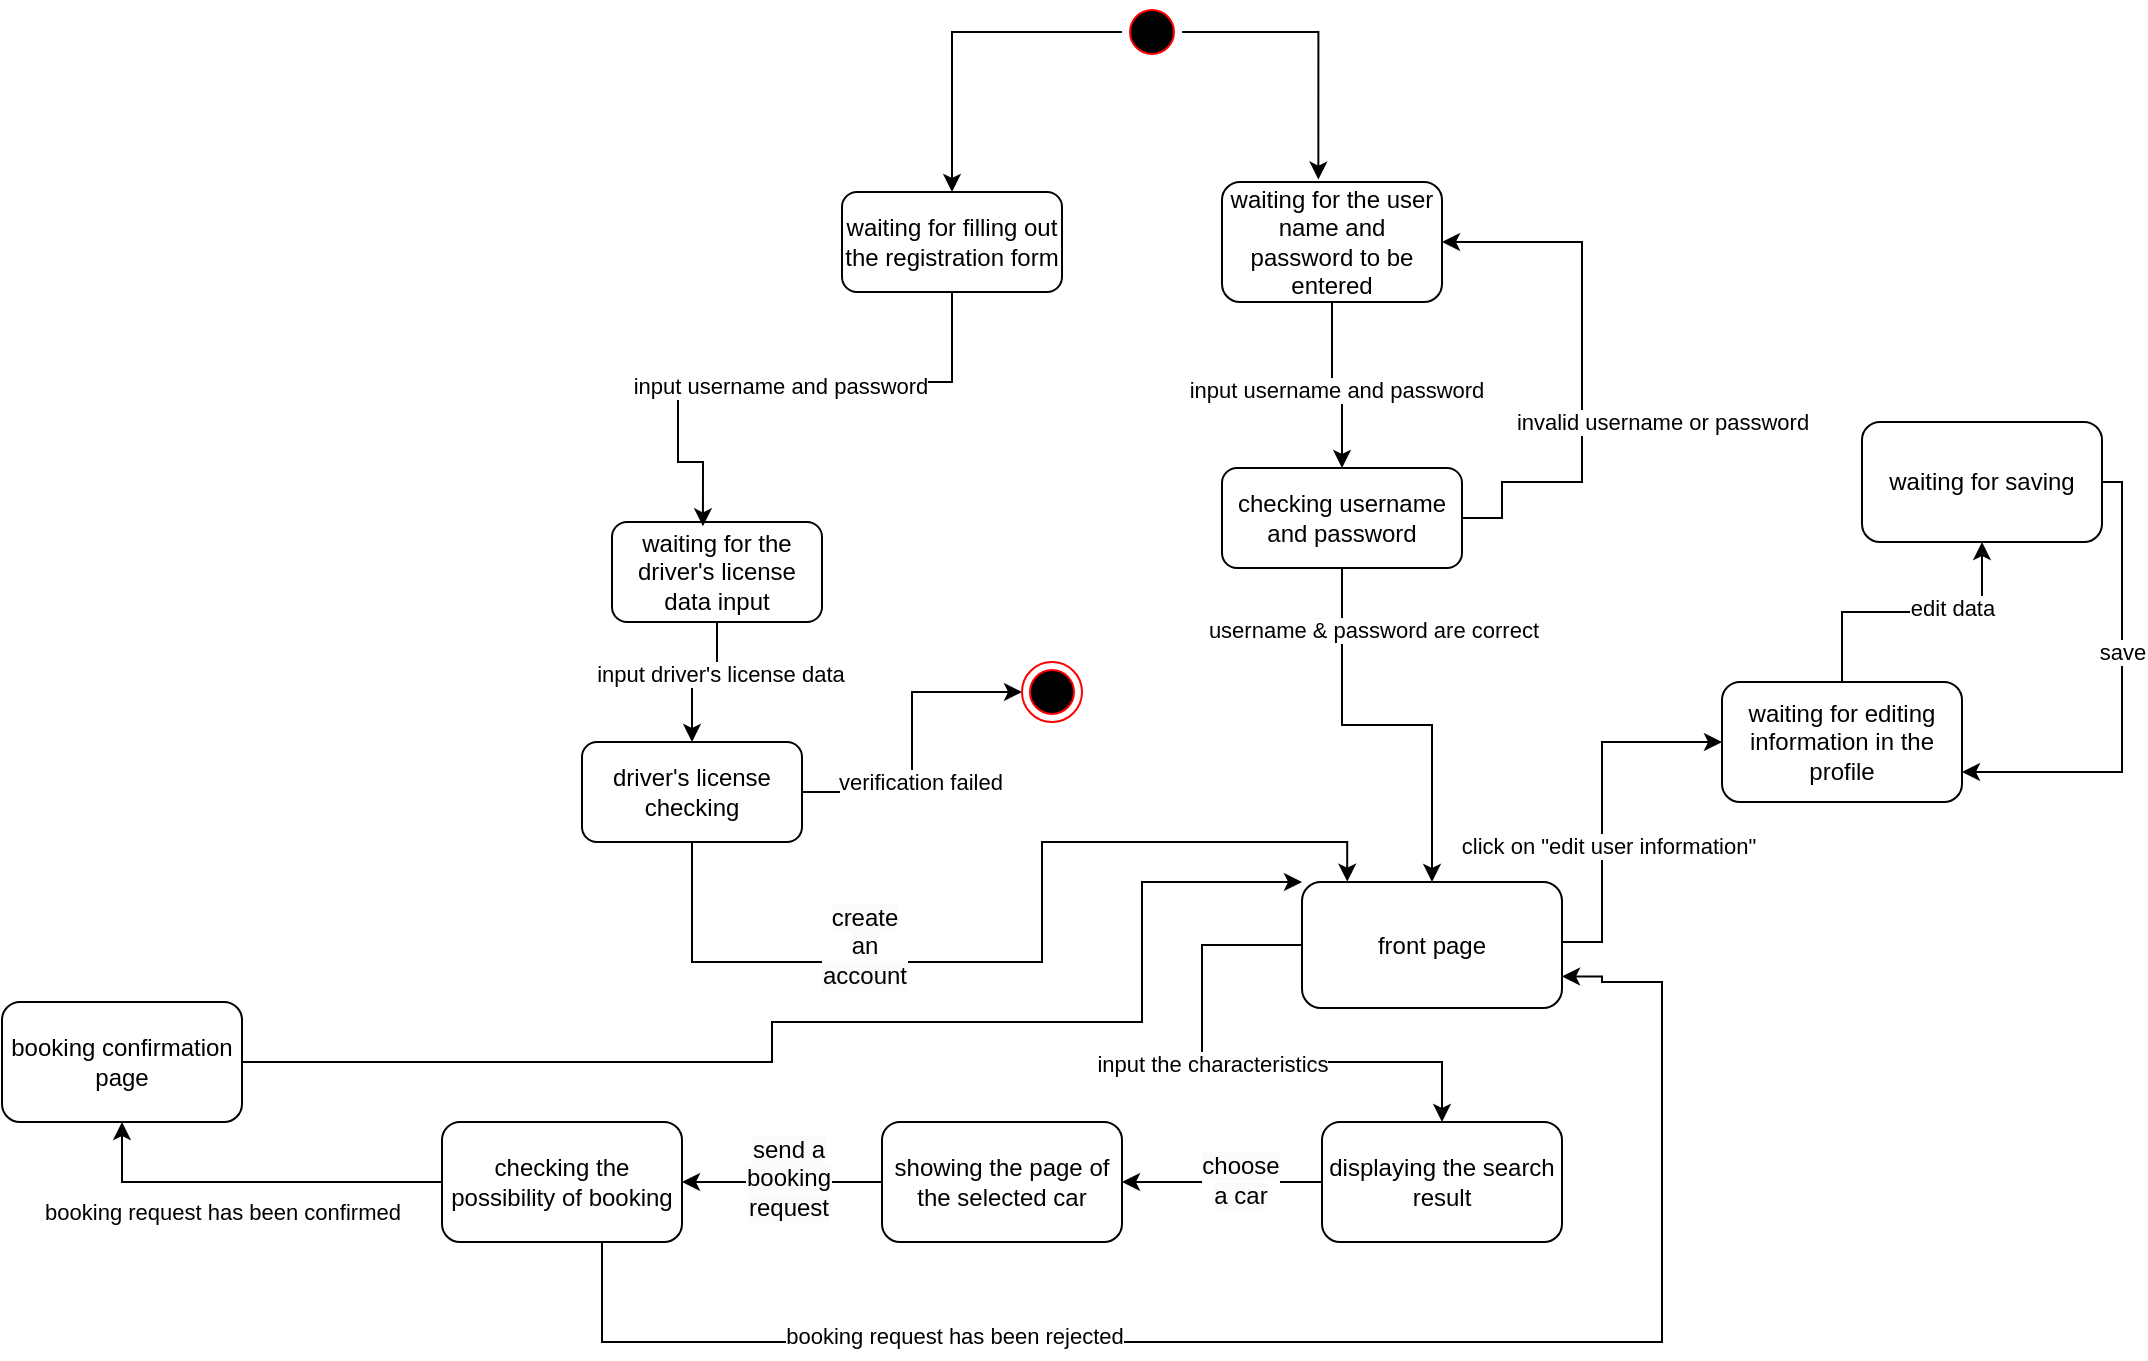 <mxfile version="24.1.0" type="device">
  <diagram name="Страница — 1" id="D6ojhyZE5IDDxOWpONVt">
    <mxGraphModel dx="1358" dy="580" grid="1" gridSize="10" guides="1" tooltips="1" connect="1" arrows="1" fold="1" page="1" pageScale="1" pageWidth="827" pageHeight="1169" math="0" shadow="0">
      <root>
        <mxCell id="0" />
        <mxCell id="1" parent="0" />
        <mxCell id="FSNQxrHdNh8W_WYdjc1X-61" style="edgeStyle=orthogonalEdgeStyle;rounded=0;orthogonalLoop=1;jettySize=auto;html=1;entryX=0.5;entryY=0;entryDx=0;entryDy=0;" edge="1" parent="1" source="FSNQxrHdNh8W_WYdjc1X-2" target="FSNQxrHdNh8W_WYdjc1X-4">
          <mxGeometry relative="1" as="geometry" />
        </mxCell>
        <mxCell id="FSNQxrHdNh8W_WYdjc1X-2" value="" style="ellipse;html=1;shape=startState;fillColor=#000000;strokeColor=#ff0000;" vertex="1" parent="1">
          <mxGeometry x="600" y="40" width="30" height="30" as="geometry" />
        </mxCell>
        <mxCell id="FSNQxrHdNh8W_WYdjc1X-4" value="waiting for filling out the registration form" style="rounded=1;whiteSpace=wrap;html=1;" vertex="1" parent="1">
          <mxGeometry x="460" y="135" width="110" height="50" as="geometry" />
        </mxCell>
        <mxCell id="FSNQxrHdNh8W_WYdjc1X-9" style="edgeStyle=orthogonalEdgeStyle;rounded=0;orthogonalLoop=1;jettySize=auto;html=1;entryX=0.5;entryY=0;entryDx=0;entryDy=0;" edge="1" parent="1" source="FSNQxrHdNh8W_WYdjc1X-10" target="FSNQxrHdNh8W_WYdjc1X-12">
          <mxGeometry relative="1" as="geometry" />
        </mxCell>
        <mxCell id="FSNQxrHdNh8W_WYdjc1X-65" value="input driver&#39;s license data" style="edgeLabel;html=1;align=center;verticalAlign=middle;resizable=0;points=[];" vertex="1" connectable="0" parent="FSNQxrHdNh8W_WYdjc1X-9">
          <mxGeometry x="-0.284" y="1" relative="1" as="geometry">
            <mxPoint as="offset" />
          </mxGeometry>
        </mxCell>
        <mxCell id="FSNQxrHdNh8W_WYdjc1X-10" value="waiting for the driver&#39;s license data input" style="rounded=1;whiteSpace=wrap;html=1;" vertex="1" parent="1">
          <mxGeometry x="345" y="300" width="105" height="50" as="geometry" />
        </mxCell>
        <mxCell id="FSNQxrHdNh8W_WYdjc1X-11" style="edgeStyle=orthogonalEdgeStyle;rounded=0;orthogonalLoop=1;jettySize=auto;html=1;exitX=0.5;exitY=1;exitDx=0;exitDy=0;entryX=0.174;entryY=-0.003;entryDx=0;entryDy=0;entryPerimeter=0;" edge="1" parent="1" source="FSNQxrHdNh8W_WYdjc1X-12" target="FSNQxrHdNh8W_WYdjc1X-28">
          <mxGeometry relative="1" as="geometry">
            <mxPoint x="385" y="508" as="targetPoint" />
            <Array as="points">
              <mxPoint x="385" y="520" />
              <mxPoint x="560" y="520" />
              <mxPoint x="560" y="460" />
              <mxPoint x="713" y="460" />
            </Array>
          </mxGeometry>
        </mxCell>
        <mxCell id="FSNQxrHdNh8W_WYdjc1X-69" value="&lt;span style=&quot;font-size: 12px; text-wrap: wrap; background-color: rgb(251, 251, 251);&quot;&gt;create an account&lt;/span&gt;" style="edgeLabel;html=1;align=center;verticalAlign=middle;resizable=0;points=[];" vertex="1" connectable="0" parent="FSNQxrHdNh8W_WYdjc1X-11">
          <mxGeometry x="-0.163" y="1" relative="1" as="geometry">
            <mxPoint x="-50" y="-7" as="offset" />
          </mxGeometry>
        </mxCell>
        <mxCell id="FSNQxrHdNh8W_WYdjc1X-66" style="edgeStyle=orthogonalEdgeStyle;rounded=0;orthogonalLoop=1;jettySize=auto;html=1;entryX=0;entryY=0.5;entryDx=0;entryDy=0;" edge="1" parent="1" source="FSNQxrHdNh8W_WYdjc1X-12" target="FSNQxrHdNh8W_WYdjc1X-68">
          <mxGeometry relative="1" as="geometry">
            <mxPoint x="520" y="435" as="targetPoint" />
          </mxGeometry>
        </mxCell>
        <mxCell id="FSNQxrHdNh8W_WYdjc1X-67" value="&lt;span style=&quot;text-align: left;&quot;&gt;verification failed&lt;/span&gt;" style="edgeLabel;html=1;align=center;verticalAlign=middle;resizable=0;points=[];" vertex="1" connectable="0" parent="FSNQxrHdNh8W_WYdjc1X-66">
          <mxGeometry x="-0.07" y="-1" relative="1" as="geometry">
            <mxPoint x="3" y="14" as="offset" />
          </mxGeometry>
        </mxCell>
        <mxCell id="FSNQxrHdNh8W_WYdjc1X-12" value="driver&#39;s license checking" style="rounded=1;whiteSpace=wrap;html=1;" vertex="1" parent="1">
          <mxGeometry x="330" y="410" width="110" height="50" as="geometry" />
        </mxCell>
        <mxCell id="FSNQxrHdNh8W_WYdjc1X-19" style="edgeStyle=orthogonalEdgeStyle;rounded=0;orthogonalLoop=1;jettySize=auto;html=1;exitX=0.5;exitY=1;exitDx=0;exitDy=0;entryX=0.5;entryY=0;entryDx=0;entryDy=0;" edge="1" parent="1" source="FSNQxrHdNh8W_WYdjc1X-20" target="FSNQxrHdNh8W_WYdjc1X-22">
          <mxGeometry relative="1" as="geometry" />
        </mxCell>
        <mxCell id="FSNQxrHdNh8W_WYdjc1X-59" value="input username and password" style="edgeLabel;html=1;align=center;verticalAlign=middle;resizable=0;points=[];" vertex="1" connectable="0" parent="FSNQxrHdNh8W_WYdjc1X-19">
          <mxGeometry x="-0.014" y="-2" relative="1" as="geometry">
            <mxPoint as="offset" />
          </mxGeometry>
        </mxCell>
        <mxCell id="FSNQxrHdNh8W_WYdjc1X-20" value="waiting for the user name and password to be entered" style="rounded=1;whiteSpace=wrap;html=1;" vertex="1" parent="1">
          <mxGeometry x="650" y="130" width="110" height="60" as="geometry" />
        </mxCell>
        <mxCell id="FSNQxrHdNh8W_WYdjc1X-21" style="edgeStyle=orthogonalEdgeStyle;rounded=0;orthogonalLoop=1;jettySize=auto;html=1;exitX=0.5;exitY=1;exitDx=0;exitDy=0;entryX=0.5;entryY=0;entryDx=0;entryDy=0;" edge="1" parent="1" source="FSNQxrHdNh8W_WYdjc1X-22" target="FSNQxrHdNh8W_WYdjc1X-28">
          <mxGeometry relative="1" as="geometry">
            <mxPoint x="710" y="360.0" as="targetPoint" />
          </mxGeometry>
        </mxCell>
        <mxCell id="FSNQxrHdNh8W_WYdjc1X-60" value="&lt;span style=&quot;text-align: left;&quot;&gt;username &amp;amp; password are correct&amp;nbsp;&lt;/span&gt;" style="edgeLabel;html=1;align=center;verticalAlign=middle;resizable=0;points=[];" vertex="1" connectable="0" parent="FSNQxrHdNh8W_WYdjc1X-21">
          <mxGeometry x="-0.056" y="-3" relative="1" as="geometry">
            <mxPoint y="-51" as="offset" />
          </mxGeometry>
        </mxCell>
        <mxCell id="FSNQxrHdNh8W_WYdjc1X-22" value="checking username and password" style="rounded=1;whiteSpace=wrap;html=1;" vertex="1" parent="1">
          <mxGeometry x="650" y="273" width="120" height="50" as="geometry" />
        </mxCell>
        <mxCell id="FSNQxrHdNh8W_WYdjc1X-23" style="edgeStyle=orthogonalEdgeStyle;rounded=0;orthogonalLoop=1;jettySize=auto;html=1;entryX=1;entryY=0.5;entryDx=0;entryDy=0;exitX=1;exitY=0.5;exitDx=0;exitDy=0;" edge="1" parent="1" source="FSNQxrHdNh8W_WYdjc1X-22" target="FSNQxrHdNh8W_WYdjc1X-20">
          <mxGeometry relative="1" as="geometry">
            <Array as="points">
              <mxPoint x="790" y="298" />
              <mxPoint x="790" y="280" />
              <mxPoint x="830" y="280" />
              <mxPoint x="830" y="160" />
            </Array>
          </mxGeometry>
        </mxCell>
        <mxCell id="FSNQxrHdNh8W_WYdjc1X-24" value="invalid username or password" style="edgeLabel;html=1;align=center;verticalAlign=middle;resizable=0;points=[];" vertex="1" connectable="0" parent="FSNQxrHdNh8W_WYdjc1X-23">
          <mxGeometry x="-0.81" y="2" relative="1" as="geometry">
            <mxPoint x="82" y="-43" as="offset" />
          </mxGeometry>
        </mxCell>
        <mxCell id="FSNQxrHdNh8W_WYdjc1X-27" style="edgeStyle=orthogonalEdgeStyle;rounded=0;orthogonalLoop=1;jettySize=auto;html=1;entryX=0.5;entryY=0;entryDx=0;entryDy=0;" edge="1" parent="1" source="FSNQxrHdNh8W_WYdjc1X-28" target="FSNQxrHdNh8W_WYdjc1X-73">
          <mxGeometry relative="1" as="geometry">
            <mxPoint x="730" y="640" as="targetPoint" />
            <Array as="points">
              <mxPoint x="640" y="512" />
              <mxPoint x="640" y="570" />
              <mxPoint x="760" y="570" />
            </Array>
          </mxGeometry>
        </mxCell>
        <mxCell id="FSNQxrHdNh8W_WYdjc1X-72" value="input the characteristics" style="edgeLabel;html=1;align=center;verticalAlign=middle;resizable=0;points=[];" vertex="1" connectable="0" parent="FSNQxrHdNh8W_WYdjc1X-27">
          <mxGeometry x="-0.12" y="-1" relative="1" as="geometry">
            <mxPoint as="offset" />
          </mxGeometry>
        </mxCell>
        <mxCell id="FSNQxrHdNh8W_WYdjc1X-87" style="edgeStyle=orthogonalEdgeStyle;rounded=0;orthogonalLoop=1;jettySize=auto;html=1;entryX=0;entryY=0.5;entryDx=0;entryDy=0;" edge="1" parent="1" source="FSNQxrHdNh8W_WYdjc1X-28" target="FSNQxrHdNh8W_WYdjc1X-86">
          <mxGeometry relative="1" as="geometry">
            <Array as="points">
              <mxPoint x="840" y="510" />
              <mxPoint x="840" y="410" />
            </Array>
          </mxGeometry>
        </mxCell>
        <mxCell id="FSNQxrHdNh8W_WYdjc1X-88" value="click on &quot;edit user information&quot;" style="edgeLabel;html=1;align=center;verticalAlign=middle;resizable=0;points=[];" vertex="1" connectable="0" parent="FSNQxrHdNh8W_WYdjc1X-87">
          <mxGeometry x="-0.243" y="-3" relative="1" as="geometry">
            <mxPoint as="offset" />
          </mxGeometry>
        </mxCell>
        <mxCell id="FSNQxrHdNh8W_WYdjc1X-28" value="front page" style="rounded=1;whiteSpace=wrap;html=1;" vertex="1" parent="1">
          <mxGeometry x="690" y="480" width="130" height="63" as="geometry" />
        </mxCell>
        <mxCell id="FSNQxrHdNh8W_WYdjc1X-58" style="edgeStyle=orthogonalEdgeStyle;rounded=0;orthogonalLoop=1;jettySize=auto;html=1;entryX=0.438;entryY=-0.02;entryDx=0;entryDy=0;entryPerimeter=0;" edge="1" parent="1" source="FSNQxrHdNh8W_WYdjc1X-2" target="FSNQxrHdNh8W_WYdjc1X-20">
          <mxGeometry relative="1" as="geometry" />
        </mxCell>
        <mxCell id="FSNQxrHdNh8W_WYdjc1X-62" style="edgeStyle=orthogonalEdgeStyle;rounded=0;orthogonalLoop=1;jettySize=auto;html=1;entryX=0.433;entryY=0.043;entryDx=0;entryDy=0;entryPerimeter=0;" edge="1" parent="1" source="FSNQxrHdNh8W_WYdjc1X-4" target="FSNQxrHdNh8W_WYdjc1X-10">
          <mxGeometry relative="1" as="geometry">
            <Array as="points">
              <mxPoint x="515" y="230" />
              <mxPoint x="378" y="230" />
              <mxPoint x="378" y="270" />
              <mxPoint x="390" y="270" />
            </Array>
          </mxGeometry>
        </mxCell>
        <mxCell id="FSNQxrHdNh8W_WYdjc1X-63" value="input username and password" style="edgeLabel;html=1;align=center;verticalAlign=middle;resizable=0;points=[];" vertex="1" connectable="0" parent="FSNQxrHdNh8W_WYdjc1X-62">
          <mxGeometry x="-0.014" y="2" relative="1" as="geometry">
            <mxPoint as="offset" />
          </mxGeometry>
        </mxCell>
        <mxCell id="FSNQxrHdNh8W_WYdjc1X-68" value="" style="ellipse;html=1;shape=endState;fillColor=#000000;strokeColor=#ff0000;" vertex="1" parent="1">
          <mxGeometry x="550" y="370" width="30" height="30" as="geometry" />
        </mxCell>
        <mxCell id="FSNQxrHdNh8W_WYdjc1X-74" style="edgeStyle=orthogonalEdgeStyle;rounded=0;orthogonalLoop=1;jettySize=auto;html=1;entryX=1;entryY=0.5;entryDx=0;entryDy=0;" edge="1" parent="1" source="FSNQxrHdNh8W_WYdjc1X-73" target="FSNQxrHdNh8W_WYdjc1X-76">
          <mxGeometry relative="1" as="geometry">
            <mxPoint x="760" y="750" as="targetPoint" />
          </mxGeometry>
        </mxCell>
        <mxCell id="FSNQxrHdNh8W_WYdjc1X-75" value="&lt;span style=&quot;font-size: 12px; text-wrap: wrap; background-color: rgb(251, 251, 251);&quot;&gt;choose a car&lt;/span&gt;" style="edgeLabel;html=1;align=center;verticalAlign=middle;resizable=0;points=[];" vertex="1" connectable="0" parent="FSNQxrHdNh8W_WYdjc1X-74">
          <mxGeometry x="-0.171" y="-1" relative="1" as="geometry">
            <mxPoint as="offset" />
          </mxGeometry>
        </mxCell>
        <mxCell id="FSNQxrHdNh8W_WYdjc1X-73" value="displaying the search result" style="rounded=1;whiteSpace=wrap;html=1;" vertex="1" parent="1">
          <mxGeometry x="700" y="600" width="120" height="60" as="geometry" />
        </mxCell>
        <mxCell id="FSNQxrHdNh8W_WYdjc1X-78" style="edgeStyle=orthogonalEdgeStyle;rounded=0;orthogonalLoop=1;jettySize=auto;html=1;entryX=1;entryY=0.5;entryDx=0;entryDy=0;" edge="1" parent="1" source="FSNQxrHdNh8W_WYdjc1X-76" target="FSNQxrHdNh8W_WYdjc1X-77">
          <mxGeometry relative="1" as="geometry" />
        </mxCell>
        <mxCell id="FSNQxrHdNh8W_WYdjc1X-79" value="&lt;span style=&quot;font-size: 12px; text-wrap: wrap; background-color: rgb(251, 251, 251);&quot;&gt;send a booking request&lt;/span&gt;" style="edgeLabel;html=1;align=center;verticalAlign=middle;resizable=0;points=[];" vertex="1" connectable="0" parent="FSNQxrHdNh8W_WYdjc1X-78">
          <mxGeometry x="-0.035" y="-2" relative="1" as="geometry">
            <mxPoint x="1" as="offset" />
          </mxGeometry>
        </mxCell>
        <mxCell id="FSNQxrHdNh8W_WYdjc1X-76" value="showing the page of the selected car" style="rounded=1;whiteSpace=wrap;html=1;" vertex="1" parent="1">
          <mxGeometry x="480" y="600" width="120" height="60" as="geometry" />
        </mxCell>
        <mxCell id="FSNQxrHdNh8W_WYdjc1X-80" style="edgeStyle=orthogonalEdgeStyle;rounded=0;orthogonalLoop=1;jettySize=auto;html=1;entryX=0.5;entryY=1;entryDx=0;entryDy=0;" edge="1" parent="1" source="FSNQxrHdNh8W_WYdjc1X-77" target="FSNQxrHdNh8W_WYdjc1X-82">
          <mxGeometry relative="1" as="geometry">
            <mxPoint x="100" y="550" as="targetPoint" />
          </mxGeometry>
        </mxCell>
        <mxCell id="FSNQxrHdNh8W_WYdjc1X-83" style="edgeStyle=orthogonalEdgeStyle;rounded=0;orthogonalLoop=1;jettySize=auto;html=1;entryX=1;entryY=0.75;entryDx=0;entryDy=0;exitX=0.553;exitY=0.999;exitDx=0;exitDy=0;exitPerimeter=0;" edge="1" parent="1" source="FSNQxrHdNh8W_WYdjc1X-77" target="FSNQxrHdNh8W_WYdjc1X-28">
          <mxGeometry relative="1" as="geometry">
            <mxPoint x="340.03" y="675.66" as="sourcePoint" />
            <mxPoint x="830.43" y="552.96" as="targetPoint" />
            <Array as="points">
              <mxPoint x="340" y="660" />
              <mxPoint x="340" y="710" />
              <mxPoint x="870" y="710" />
              <mxPoint x="870" y="530" />
              <mxPoint x="840" y="530" />
              <mxPoint x="840" y="527" />
            </Array>
          </mxGeometry>
        </mxCell>
        <mxCell id="FSNQxrHdNh8W_WYdjc1X-84" value="booking request has been rejected" style="edgeLabel;html=1;align=center;verticalAlign=middle;resizable=0;points=[];" vertex="1" connectable="0" parent="FSNQxrHdNh8W_WYdjc1X-83">
          <mxGeometry x="-0.422" y="3" relative="1" as="geometry">
            <mxPoint as="offset" />
          </mxGeometry>
        </mxCell>
        <mxCell id="FSNQxrHdNh8W_WYdjc1X-77" value="checking the possibility of booking" style="rounded=1;whiteSpace=wrap;html=1;" vertex="1" parent="1">
          <mxGeometry x="260" y="600" width="120" height="60" as="geometry" />
        </mxCell>
        <mxCell id="FSNQxrHdNh8W_WYdjc1X-81" value="&lt;span style=&quot;font-size: 11px; background-color: rgb(255, 255, 255);&quot;&gt;booking request has been confirmed&lt;/span&gt;" style="text;html=1;align=center;verticalAlign=middle;resizable=0;points=[];autosize=1;strokeColor=none;fillColor=none;" vertex="1" parent="1">
          <mxGeometry x="50" y="630" width="200" height="30" as="geometry" />
        </mxCell>
        <mxCell id="FSNQxrHdNh8W_WYdjc1X-85" style="edgeStyle=orthogonalEdgeStyle;rounded=0;orthogonalLoop=1;jettySize=auto;html=1;entryX=0;entryY=0;entryDx=0;entryDy=0;" edge="1" parent="1" source="FSNQxrHdNh8W_WYdjc1X-82" target="FSNQxrHdNh8W_WYdjc1X-28">
          <mxGeometry relative="1" as="geometry">
            <Array as="points">
              <mxPoint x="425" y="570" />
              <mxPoint x="425" y="550" />
              <mxPoint x="610" y="550" />
              <mxPoint x="610" y="480" />
            </Array>
          </mxGeometry>
        </mxCell>
        <mxCell id="FSNQxrHdNh8W_WYdjc1X-82" value="booking confirmation page" style="rounded=1;whiteSpace=wrap;html=1;" vertex="1" parent="1">
          <mxGeometry x="40" y="540" width="120" height="60" as="geometry" />
        </mxCell>
        <mxCell id="FSNQxrHdNh8W_WYdjc1X-89" style="edgeStyle=orthogonalEdgeStyle;rounded=0;orthogonalLoop=1;jettySize=auto;html=1;entryX=0.5;entryY=1;entryDx=0;entryDy=0;" edge="1" parent="1" source="FSNQxrHdNh8W_WYdjc1X-86" target="FSNQxrHdNh8W_WYdjc1X-91">
          <mxGeometry relative="1" as="geometry">
            <mxPoint x="1040" y="330" as="targetPoint" />
          </mxGeometry>
        </mxCell>
        <mxCell id="FSNQxrHdNh8W_WYdjc1X-90" value="edit data" style="edgeLabel;html=1;align=center;verticalAlign=middle;resizable=0;points=[];" vertex="1" connectable="0" parent="FSNQxrHdNh8W_WYdjc1X-89">
          <mxGeometry x="0.282" y="2" relative="1" as="geometry">
            <mxPoint as="offset" />
          </mxGeometry>
        </mxCell>
        <mxCell id="FSNQxrHdNh8W_WYdjc1X-86" value="waiting for editing information in the profile" style="rounded=1;whiteSpace=wrap;html=1;" vertex="1" parent="1">
          <mxGeometry x="900" y="380" width="120" height="60" as="geometry" />
        </mxCell>
        <mxCell id="FSNQxrHdNh8W_WYdjc1X-92" style="edgeStyle=orthogonalEdgeStyle;rounded=0;orthogonalLoop=1;jettySize=auto;html=1;entryX=1;entryY=0.75;entryDx=0;entryDy=0;" edge="1" parent="1" source="FSNQxrHdNh8W_WYdjc1X-91" target="FSNQxrHdNh8W_WYdjc1X-86">
          <mxGeometry relative="1" as="geometry">
            <Array as="points">
              <mxPoint x="1100" y="280" />
              <mxPoint x="1100" y="425" />
            </Array>
          </mxGeometry>
        </mxCell>
        <mxCell id="FSNQxrHdNh8W_WYdjc1X-93" value="save" style="edgeLabel;html=1;align=center;verticalAlign=middle;resizable=0;points=[];" vertex="1" connectable="0" parent="FSNQxrHdNh8W_WYdjc1X-92">
          <mxGeometry x="-0.191" relative="1" as="geometry">
            <mxPoint as="offset" />
          </mxGeometry>
        </mxCell>
        <mxCell id="FSNQxrHdNh8W_WYdjc1X-91" value="waiting for saving" style="rounded=1;whiteSpace=wrap;html=1;" vertex="1" parent="1">
          <mxGeometry x="970" y="250" width="120" height="60" as="geometry" />
        </mxCell>
      </root>
    </mxGraphModel>
  </diagram>
</mxfile>
